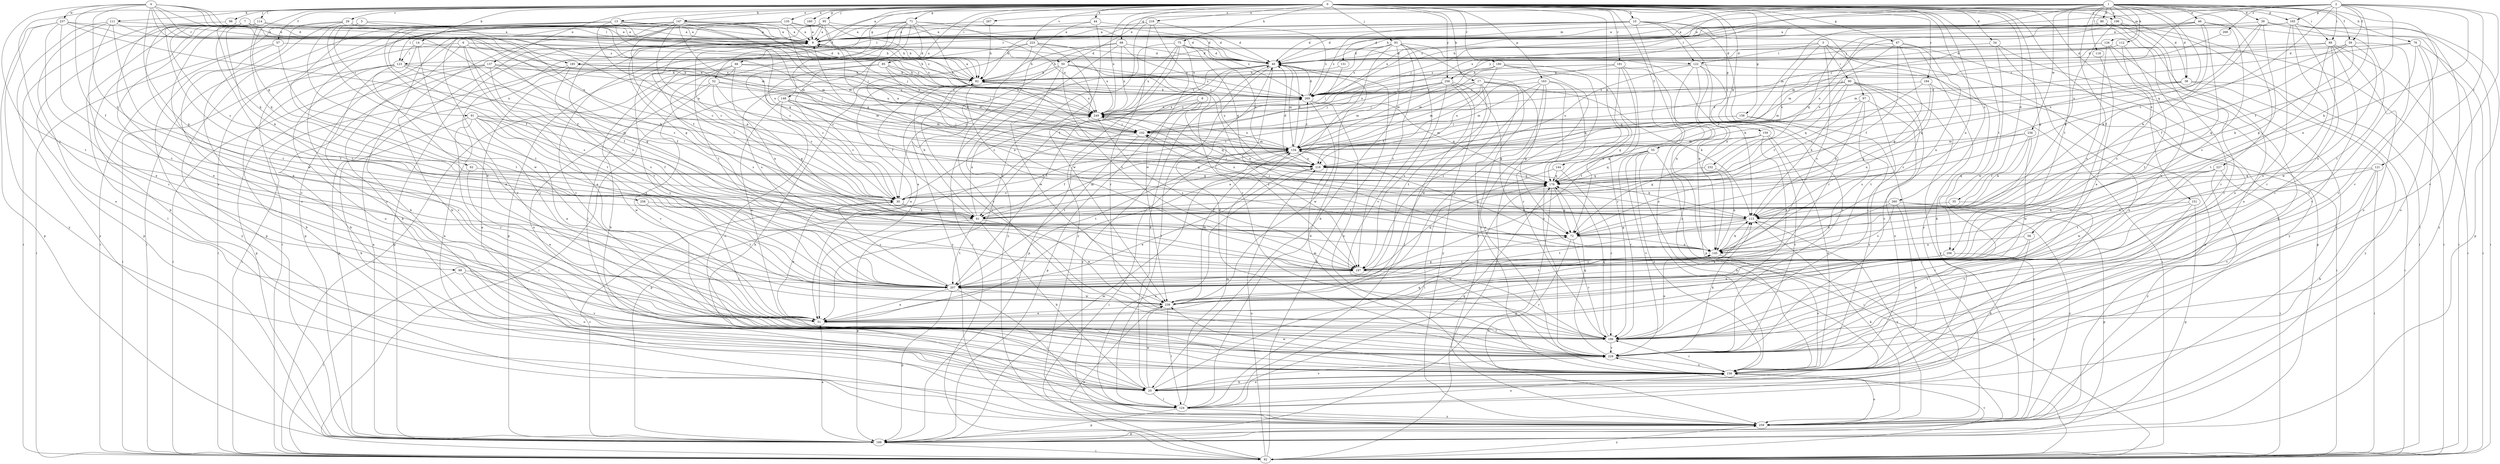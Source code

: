 strict digraph  {
0;
1;
2;
3;
4;
5;
6;
7;
8;
9;
10;
13;
14;
17;
20;
29;
30;
34;
35;
38;
39;
40;
44;
46;
50;
51;
52;
55;
57;
58;
59;
61;
62;
66;
67;
68;
71;
72;
75;
76;
80;
82;
85;
89;
90;
91;
92;
93;
95;
97;
98;
99;
102;
111;
112;
113;
114;
118;
121;
122;
123;
124;
126;
131;
134;
135;
137;
144;
145;
147;
148;
151;
156;
158;
159;
160;
163;
165;
166;
176;
180;
181;
184;
185;
186;
196;
197;
206;
207;
216;
218;
223;
227;
229;
232;
236;
237;
239;
249;
256;
258;
259;
260;
267;
268;
269;
0 -> 10  [label=b];
0 -> 13  [label=b];
0 -> 14  [label=b];
0 -> 17  [label=b];
0 -> 29  [label=c];
0 -> 34  [label=d];
0 -> 35  [label=d];
0 -> 38  [label=d];
0 -> 44  [label=e];
0 -> 52  [label=f];
0 -> 55  [label=f];
0 -> 57  [label=f];
0 -> 62  [label=g];
0 -> 66  [label=g];
0 -> 67  [label=g];
0 -> 68  [label=g];
0 -> 71  [label=g];
0 -> 72  [label=g];
0 -> 75  [label=h];
0 -> 85  [label=i];
0 -> 93  [label=j];
0 -> 95  [label=j];
0 -> 97  [label=j];
0 -> 98  [label=j];
0 -> 99  [label=j];
0 -> 111  [label=k];
0 -> 114  [label=l];
0 -> 135  [label=n];
0 -> 137  [label=n];
0 -> 144  [label=n];
0 -> 145  [label=n];
0 -> 147  [label=o];
0 -> 148  [label=o];
0 -> 151  [label=o];
0 -> 156  [label=o];
0 -> 158  [label=p];
0 -> 159  [label=p];
0 -> 160  [label=p];
0 -> 163  [label=p];
0 -> 165  [label=p];
0 -> 180  [label=r];
0 -> 181  [label=r];
0 -> 184  [label=r];
0 -> 196  [label=s];
0 -> 206  [label=t];
0 -> 216  [label=u];
0 -> 223  [label=v];
0 -> 232  [label=w];
0 -> 249  [label=x];
0 -> 256  [label=y];
0 -> 260  [label=z];
1 -> 9  [label=a];
1 -> 38  [label=d];
1 -> 39  [label=d];
1 -> 46  [label=e];
1 -> 50  [label=e];
1 -> 58  [label=f];
1 -> 59  [label=f];
1 -> 76  [label=h];
1 -> 80  [label=h];
1 -> 89  [label=i];
1 -> 102  [label=j];
1 -> 112  [label=k];
1 -> 118  [label=l];
1 -> 126  [label=m];
1 -> 131  [label=m];
1 -> 134  [label=m];
1 -> 176  [label=q];
1 -> 196  [label=s];
1 -> 206  [label=t];
1 -> 227  [label=v];
1 -> 229  [label=v];
1 -> 236  [label=w];
1 -> 249  [label=x];
1 -> 267  [label=z];
2 -> 30  [label=c];
2 -> 59  [label=f];
2 -> 61  [label=f];
2 -> 82  [label=h];
2 -> 89  [label=i];
2 -> 102  [label=j];
2 -> 113  [label=k];
2 -> 121  [label=l];
2 -> 145  [label=n];
2 -> 165  [label=p];
2 -> 229  [label=v];
2 -> 249  [label=x];
2 -> 268  [label=z];
2 -> 269  [label=z];
3 -> 20  [label=b];
3 -> 90  [label=i];
3 -> 122  [label=l];
3 -> 166  [label=p];
3 -> 197  [label=s];
3 -> 218  [label=u];
3 -> 256  [label=y];
4 -> 40  [label=d];
4 -> 50  [label=e];
4 -> 61  [label=f];
4 -> 72  [label=g];
4 -> 122  [label=l];
4 -> 134  [label=m];
4 -> 185  [label=r];
4 -> 207  [label=t];
4 -> 218  [label=u];
4 -> 237  [label=w];
4 -> 258  [label=y];
4 -> 269  [label=z];
5 -> 9  [label=a];
5 -> 91  [label=i];
5 -> 113  [label=k];
5 -> 207  [label=t];
5 -> 239  [label=w];
6 -> 20  [label=b];
6 -> 40  [label=d];
6 -> 51  [label=e];
6 -> 72  [label=g];
6 -> 82  [label=h];
6 -> 92  [label=i];
6 -> 207  [label=t];
7 -> 9  [label=a];
7 -> 30  [label=c];
7 -> 51  [label=e];
7 -> 176  [label=q];
7 -> 207  [label=t];
7 -> 218  [label=u];
7 -> 239  [label=w];
8 -> 166  [label=p];
8 -> 197  [label=s];
8 -> 249  [label=x];
8 -> 259  [label=y];
9 -> 40  [label=d];
9 -> 61  [label=f];
9 -> 166  [label=p];
10 -> 9  [label=a];
10 -> 82  [label=h];
10 -> 122  [label=l];
10 -> 123  [label=l];
10 -> 145  [label=n];
10 -> 156  [label=o];
10 -> 185  [label=r];
10 -> 186  [label=r];
10 -> 259  [label=y];
10 -> 269  [label=z];
13 -> 9  [label=a];
13 -> 30  [label=c];
13 -> 51  [label=e];
13 -> 61  [label=f];
13 -> 82  [label=h];
13 -> 123  [label=l];
13 -> 134  [label=m];
13 -> 197  [label=s];
13 -> 218  [label=u];
13 -> 249  [label=x];
14 -> 51  [label=e];
14 -> 123  [label=l];
14 -> 186  [label=r];
14 -> 269  [label=z];
17 -> 30  [label=c];
17 -> 72  [label=g];
17 -> 102  [label=j];
17 -> 113  [label=k];
17 -> 134  [label=m];
17 -> 156  [label=o];
17 -> 207  [label=t];
17 -> 239  [label=w];
17 -> 269  [label=z];
20 -> 40  [label=d];
20 -> 124  [label=l];
20 -> 156  [label=o];
20 -> 176  [label=q];
20 -> 229  [label=v];
20 -> 239  [label=w];
29 -> 9  [label=a];
29 -> 61  [label=f];
29 -> 92  [label=i];
29 -> 134  [label=m];
29 -> 156  [label=o];
29 -> 229  [label=v];
30 -> 9  [label=a];
30 -> 51  [label=e];
30 -> 61  [label=f];
30 -> 113  [label=k];
30 -> 269  [label=z];
34 -> 40  [label=d];
34 -> 156  [label=o];
34 -> 166  [label=p];
34 -> 239  [label=w];
35 -> 61  [label=f];
35 -> 229  [label=v];
38 -> 92  [label=i];
38 -> 176  [label=q];
38 -> 218  [label=u];
38 -> 259  [label=y];
38 -> 269  [label=z];
39 -> 9  [label=a];
39 -> 72  [label=g];
39 -> 113  [label=k];
39 -> 166  [label=p];
39 -> 207  [label=t];
39 -> 218  [label=u];
40 -> 82  [label=h];
40 -> 124  [label=l];
40 -> 134  [label=m];
40 -> 166  [label=p];
40 -> 197  [label=s];
40 -> 207  [label=t];
40 -> 249  [label=x];
44 -> 9  [label=a];
44 -> 92  [label=i];
44 -> 239  [label=w];
44 -> 269  [label=z];
46 -> 9  [label=a];
46 -> 40  [label=d];
46 -> 72  [label=g];
46 -> 92  [label=i];
46 -> 113  [label=k];
46 -> 134  [label=m];
46 -> 197  [label=s];
50 -> 82  [label=h];
50 -> 145  [label=n];
50 -> 197  [label=s];
50 -> 218  [label=u];
50 -> 239  [label=w];
50 -> 259  [label=y];
50 -> 269  [label=z];
51 -> 186  [label=r];
52 -> 30  [label=c];
52 -> 72  [label=g];
52 -> 134  [label=m];
52 -> 156  [label=o];
52 -> 229  [label=v];
52 -> 269  [label=z];
55 -> 20  [label=b];
55 -> 92  [label=i];
55 -> 156  [label=o];
55 -> 176  [label=q];
55 -> 186  [label=r];
55 -> 218  [label=u];
55 -> 229  [label=v];
57 -> 40  [label=d];
57 -> 92  [label=i];
57 -> 207  [label=t];
57 -> 259  [label=y];
58 -> 20  [label=b];
58 -> 51  [label=e];
58 -> 145  [label=n];
59 -> 40  [label=d];
59 -> 61  [label=f];
59 -> 113  [label=k];
59 -> 186  [label=r];
59 -> 197  [label=s];
59 -> 218  [label=u];
61 -> 20  [label=b];
61 -> 82  [label=h];
61 -> 134  [label=m];
61 -> 166  [label=p];
61 -> 207  [label=t];
61 -> 239  [label=w];
61 -> 249  [label=x];
62 -> 51  [label=e];
62 -> 176  [label=q];
66 -> 20  [label=b];
66 -> 82  [label=h];
66 -> 92  [label=i];
66 -> 145  [label=n];
66 -> 197  [label=s];
66 -> 249  [label=x];
67 -> 40  [label=d];
67 -> 61  [label=f];
67 -> 72  [label=g];
67 -> 134  [label=m];
67 -> 145  [label=n];
67 -> 259  [label=y];
68 -> 40  [label=d];
68 -> 51  [label=e];
68 -> 82  [label=h];
68 -> 249  [label=x];
68 -> 259  [label=y];
68 -> 269  [label=z];
71 -> 9  [label=a];
71 -> 30  [label=c];
71 -> 40  [label=d];
71 -> 102  [label=j];
71 -> 124  [label=l];
71 -> 166  [label=p];
71 -> 207  [label=t];
71 -> 218  [label=u];
71 -> 229  [label=v];
71 -> 249  [label=x];
72 -> 145  [label=n];
72 -> 186  [label=r];
72 -> 259  [label=y];
75 -> 30  [label=c];
75 -> 40  [label=d];
75 -> 61  [label=f];
75 -> 176  [label=q];
75 -> 186  [label=r];
75 -> 218  [label=u];
75 -> 249  [label=x];
75 -> 259  [label=y];
76 -> 40  [label=d];
76 -> 92  [label=i];
76 -> 124  [label=l];
76 -> 134  [label=m];
76 -> 156  [label=o];
76 -> 186  [label=r];
80 -> 9  [label=a];
80 -> 51  [label=e];
80 -> 82  [label=h];
80 -> 92  [label=i];
80 -> 176  [label=q];
80 -> 259  [label=y];
82 -> 9  [label=a];
82 -> 51  [label=e];
82 -> 61  [label=f];
82 -> 92  [label=i];
82 -> 186  [label=r];
82 -> 197  [label=s];
82 -> 249  [label=x];
82 -> 269  [label=z];
85 -> 30  [label=c];
85 -> 82  [label=h];
85 -> 102  [label=j];
85 -> 134  [label=m];
85 -> 197  [label=s];
85 -> 249  [label=x];
89 -> 40  [label=d];
89 -> 92  [label=i];
89 -> 156  [label=o];
89 -> 207  [label=t];
89 -> 229  [label=v];
89 -> 239  [label=w];
89 -> 269  [label=z];
90 -> 113  [label=k];
90 -> 134  [label=m];
90 -> 176  [label=q];
90 -> 186  [label=r];
90 -> 207  [label=t];
90 -> 229  [label=v];
90 -> 259  [label=y];
90 -> 269  [label=z];
91 -> 20  [label=b];
91 -> 51  [label=e];
91 -> 61  [label=f];
91 -> 102  [label=j];
91 -> 134  [label=m];
91 -> 186  [label=r];
91 -> 197  [label=s];
91 -> 239  [label=w];
92 -> 40  [label=d];
92 -> 218  [label=u];
92 -> 229  [label=v];
92 -> 239  [label=w];
92 -> 259  [label=y];
93 -> 20  [label=b];
93 -> 40  [label=d];
93 -> 51  [label=e];
93 -> 82  [label=h];
93 -> 113  [label=k];
93 -> 197  [label=s];
93 -> 229  [label=v];
93 -> 259  [label=y];
93 -> 269  [label=z];
95 -> 9  [label=a];
95 -> 20  [label=b];
95 -> 82  [label=h];
95 -> 102  [label=j];
95 -> 166  [label=p];
95 -> 229  [label=v];
95 -> 269  [label=z];
97 -> 30  [label=c];
97 -> 113  [label=k];
97 -> 156  [label=o];
97 -> 197  [label=s];
97 -> 249  [label=x];
98 -> 9  [label=a];
98 -> 92  [label=i];
99 -> 92  [label=i];
99 -> 156  [label=o];
99 -> 207  [label=t];
99 -> 229  [label=v];
102 -> 134  [label=m];
102 -> 166  [label=p];
102 -> 207  [label=t];
111 -> 9  [label=a];
111 -> 51  [label=e];
111 -> 156  [label=o];
111 -> 166  [label=p];
111 -> 207  [label=t];
111 -> 249  [label=x];
112 -> 40  [label=d];
112 -> 197  [label=s];
112 -> 207  [label=t];
112 -> 218  [label=u];
113 -> 72  [label=g];
113 -> 102  [label=j];
113 -> 207  [label=t];
113 -> 249  [label=x];
113 -> 259  [label=y];
114 -> 9  [label=a];
114 -> 20  [label=b];
114 -> 51  [label=e];
114 -> 113  [label=k];
114 -> 124  [label=l];
114 -> 166  [label=p];
114 -> 176  [label=q];
114 -> 186  [label=r];
114 -> 207  [label=t];
114 -> 269  [label=z];
118 -> 51  [label=e];
121 -> 20  [label=b];
121 -> 92  [label=i];
121 -> 145  [label=n];
121 -> 176  [label=q];
121 -> 229  [label=v];
122 -> 82  [label=h];
122 -> 92  [label=i];
122 -> 145  [label=n];
122 -> 156  [label=o];
122 -> 166  [label=p];
122 -> 218  [label=u];
122 -> 229  [label=v];
123 -> 20  [label=b];
123 -> 30  [label=c];
123 -> 61  [label=f];
123 -> 82  [label=h];
123 -> 92  [label=i];
123 -> 156  [label=o];
123 -> 229  [label=v];
124 -> 9  [label=a];
124 -> 40  [label=d];
124 -> 82  [label=h];
124 -> 134  [label=m];
124 -> 156  [label=o];
124 -> 166  [label=p];
124 -> 176  [label=q];
124 -> 259  [label=y];
126 -> 20  [label=b];
126 -> 40  [label=d];
126 -> 186  [label=r];
126 -> 197  [label=s];
126 -> 269  [label=z];
131 -> 82  [label=h];
131 -> 102  [label=j];
134 -> 9  [label=a];
134 -> 40  [label=d];
134 -> 61  [label=f];
134 -> 92  [label=i];
134 -> 145  [label=n];
134 -> 207  [label=t];
134 -> 218  [label=u];
134 -> 249  [label=x];
134 -> 269  [label=z];
135 -> 9  [label=a];
135 -> 20  [label=b];
135 -> 40  [label=d];
135 -> 72  [label=g];
135 -> 82  [label=h];
135 -> 92  [label=i];
135 -> 102  [label=j];
135 -> 197  [label=s];
137 -> 20  [label=b];
137 -> 61  [label=f];
137 -> 82  [label=h];
137 -> 92  [label=i];
137 -> 102  [label=j];
137 -> 166  [label=p];
137 -> 197  [label=s];
144 -> 124  [label=l];
144 -> 176  [label=q];
144 -> 186  [label=r];
145 -> 113  [label=k];
145 -> 156  [label=o];
145 -> 197  [label=s];
147 -> 9  [label=a];
147 -> 30  [label=c];
147 -> 40  [label=d];
147 -> 61  [label=f];
147 -> 82  [label=h];
147 -> 92  [label=i];
147 -> 134  [label=m];
147 -> 156  [label=o];
147 -> 166  [label=p];
147 -> 176  [label=q];
147 -> 229  [label=v];
147 -> 249  [label=x];
148 -> 30  [label=c];
148 -> 51  [label=e];
148 -> 72  [label=g];
148 -> 134  [label=m];
148 -> 156  [label=o];
148 -> 249  [label=x];
151 -> 113  [label=k];
151 -> 166  [label=p];
151 -> 186  [label=r];
151 -> 229  [label=v];
156 -> 20  [label=b];
156 -> 92  [label=i];
156 -> 186  [label=r];
156 -> 239  [label=w];
158 -> 102  [label=j];
158 -> 124  [label=l];
158 -> 134  [label=m];
158 -> 156  [label=o];
159 -> 72  [label=g];
159 -> 134  [label=m];
159 -> 156  [label=o];
159 -> 176  [label=q];
159 -> 207  [label=t];
159 -> 229  [label=v];
160 -> 9  [label=a];
163 -> 134  [label=m];
163 -> 156  [label=o];
163 -> 176  [label=q];
163 -> 197  [label=s];
163 -> 229  [label=v];
163 -> 239  [label=w];
163 -> 269  [label=z];
165 -> 9  [label=a];
165 -> 40  [label=d];
165 -> 51  [label=e];
165 -> 92  [label=i];
165 -> 186  [label=r];
165 -> 229  [label=v];
165 -> 259  [label=y];
166 -> 9  [label=a];
166 -> 30  [label=c];
166 -> 51  [label=e];
166 -> 92  [label=i];
166 -> 134  [label=m];
176 -> 30  [label=c];
176 -> 72  [label=g];
176 -> 102  [label=j];
176 -> 166  [label=p];
180 -> 61  [label=f];
180 -> 72  [label=g];
180 -> 82  [label=h];
180 -> 92  [label=i];
180 -> 134  [label=m];
180 -> 186  [label=r];
181 -> 82  [label=h];
181 -> 134  [label=m];
181 -> 145  [label=n];
181 -> 176  [label=q];
181 -> 186  [label=r];
181 -> 207  [label=t];
181 -> 218  [label=u];
184 -> 30  [label=c];
184 -> 72  [label=g];
184 -> 92  [label=i];
184 -> 145  [label=n];
184 -> 269  [label=z];
185 -> 82  [label=h];
185 -> 92  [label=i];
185 -> 166  [label=p];
185 -> 207  [label=t];
185 -> 249  [label=x];
186 -> 145  [label=n];
186 -> 176  [label=q];
186 -> 229  [label=v];
196 -> 9  [label=a];
196 -> 40  [label=d];
196 -> 92  [label=i];
196 -> 113  [label=k];
196 -> 156  [label=o];
196 -> 186  [label=r];
196 -> 218  [label=u];
197 -> 176  [label=q];
197 -> 186  [label=r];
197 -> 207  [label=t];
206 -> 197  [label=s];
206 -> 207  [label=t];
206 -> 259  [label=y];
207 -> 30  [label=c];
207 -> 51  [label=e];
207 -> 72  [label=g];
207 -> 124  [label=l];
207 -> 166  [label=p];
207 -> 239  [label=w];
216 -> 9  [label=a];
216 -> 40  [label=d];
216 -> 51  [label=e];
216 -> 186  [label=r];
216 -> 239  [label=w];
218 -> 9  [label=a];
218 -> 40  [label=d];
218 -> 51  [label=e];
218 -> 113  [label=k];
218 -> 176  [label=q];
223 -> 30  [label=c];
223 -> 40  [label=d];
223 -> 102  [label=j];
223 -> 145  [label=n];
223 -> 229  [label=v];
223 -> 249  [label=x];
227 -> 92  [label=i];
227 -> 176  [label=q];
227 -> 207  [label=t];
227 -> 239  [label=w];
227 -> 259  [label=y];
229 -> 40  [label=d];
229 -> 113  [label=k];
229 -> 134  [label=m];
229 -> 156  [label=o];
229 -> 176  [label=q];
232 -> 145  [label=n];
232 -> 176  [label=q];
236 -> 30  [label=c];
236 -> 61  [label=f];
236 -> 113  [label=k];
236 -> 134  [label=m];
236 -> 239  [label=w];
237 -> 9  [label=a];
237 -> 166  [label=p];
237 -> 186  [label=r];
237 -> 207  [label=t];
237 -> 218  [label=u];
237 -> 249  [label=x];
237 -> 259  [label=y];
239 -> 51  [label=e];
239 -> 113  [label=k];
239 -> 124  [label=l];
239 -> 134  [label=m];
239 -> 145  [label=n];
249 -> 102  [label=j];
249 -> 176  [label=q];
249 -> 197  [label=s];
249 -> 269  [label=z];
256 -> 72  [label=g];
256 -> 102  [label=j];
256 -> 124  [label=l];
256 -> 134  [label=m];
256 -> 197  [label=s];
256 -> 249  [label=x];
256 -> 259  [label=y];
256 -> 269  [label=z];
258 -> 113  [label=k];
258 -> 207  [label=t];
259 -> 9  [label=a];
259 -> 113  [label=k];
259 -> 156  [label=o];
259 -> 166  [label=p];
259 -> 218  [label=u];
260 -> 61  [label=f];
260 -> 145  [label=n];
260 -> 156  [label=o];
260 -> 166  [label=p];
260 -> 197  [label=s];
260 -> 259  [label=y];
267 -> 9  [label=a];
267 -> 82  [label=h];
268 -> 102  [label=j];
269 -> 40  [label=d];
269 -> 82  [label=h];
269 -> 156  [label=o];
269 -> 176  [label=q];
269 -> 239  [label=w];
269 -> 249  [label=x];
}
